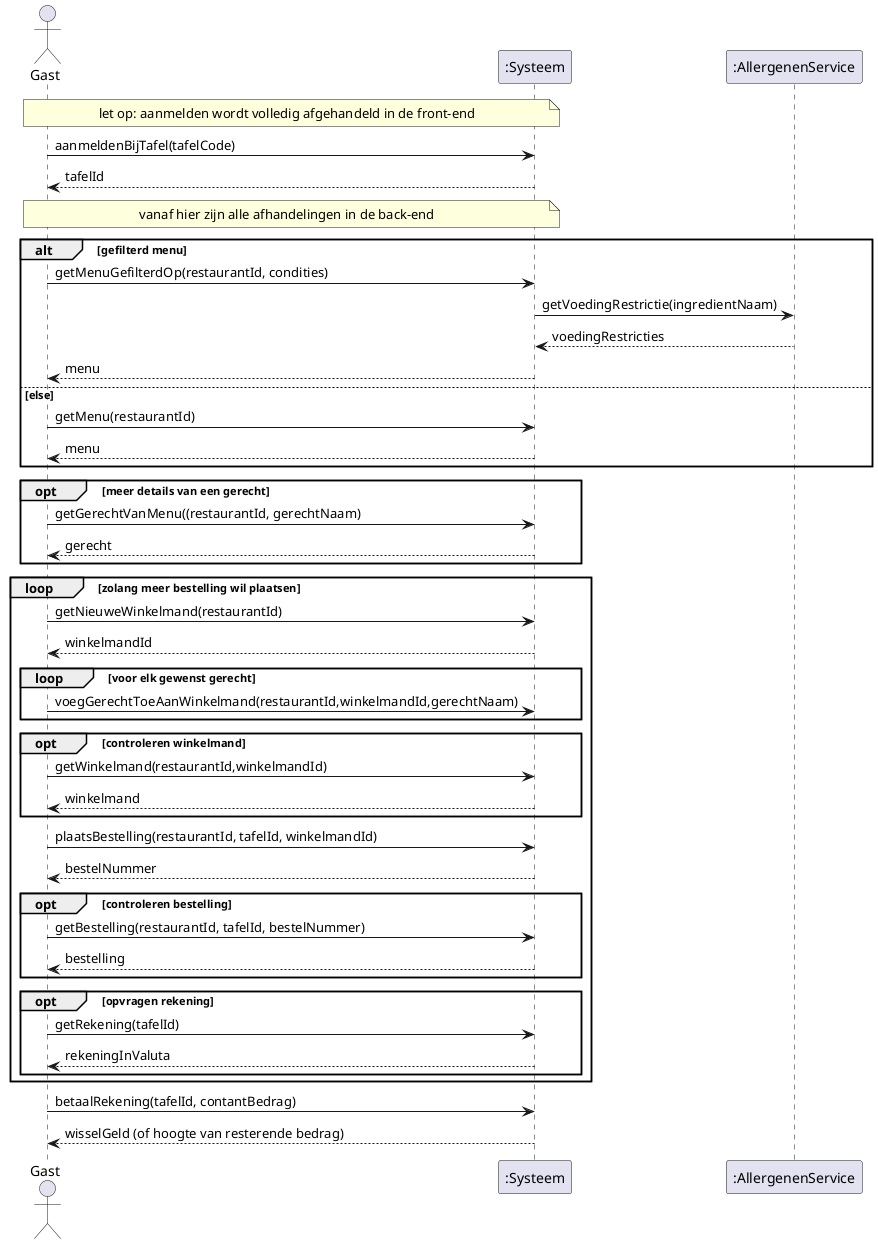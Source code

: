 @startuml

actor Gast
participant ":Systeem" as Systeem
participant ":AllergenenService" as AllergenenService

note over Gast, Systeem
    let op: aanmelden wordt volledig afgehandeld in de front-end
end note

Gast -> Systeem:aanmeldenBijTafel(tafelCode)
Gast <-- Systeem: tafelId

note over Gast, Systeem
    vanaf hier zijn alle afhandelingen in de back-end
end note

alt gefilterd menu
    Gast -> Systeem:getMenuGefilterdOp(restaurantId, condities)
    Systeem -> AllergenenService:getVoedingRestrictie(ingredientNaam)
    Systeem <-- AllergenenService: voedingRestricties
    Gast <-- Systeem: menu
else else
    Gast -> Systeem:getMenu(restaurantId)
    Gast <-- Systeem: menu
end

opt meer details van een gerecht
    Gast -> Systeem:getGerechtVanMenu((restaurantId, gerechtNaam)
    Gast <-- Systeem: gerecht
end

loop zolang meer bestelling wil plaatsen
    Gast -> Systeem:getNieuweWinkelmand(restaurantId)
    Gast <-- Systeem: winkelmandId

    loop voor elk gewenst gerecht
        Gast -> Systeem:voegGerechtToeAanWinkelmand(restaurantId,winkelmandId,gerechtNaam)
    end

    opt controleren winkelmand
        Gast -> Systeem:getWinkelmand(restaurantId,winkelmandId)
        Gast <-- Systeem: winkelmand
    end

    Gast -> Systeem:plaatsBestelling(restaurantId, tafelId, winkelmandId)
    Gast <-- Systeem: bestelNummer

    opt controleren bestelling
        Gast -> Systeem:getBestelling(restaurantId, tafelId, bestelNummer)
        Gast <-- Systeem: bestelling
    end

    opt opvragen rekening
        Gast -> Systeem:getRekening(tafelId)
        Gast <-- Systeem: rekeningInValuta
    end
end

Gast -> Systeem:betaalRekening(tafelId, contantBedrag)
Gast <-- Systeem: wisselGeld (of hoogte van resterende bedrag)

@enduml

